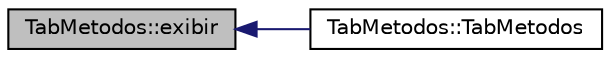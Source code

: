 digraph "TabMetodos::exibir"
{
  edge [fontname="Helvetica",fontsize="10",labelfontname="Helvetica",labelfontsize="10"];
  node [fontname="Helvetica",fontsize="10",shape=record];
  rankdir="LR";
  Node24 [label="TabMetodos::exibir",height=0.2,width=0.4,color="black", fillcolor="grey75", style="filled", fontcolor="black"];
  Node24 -> Node25 [dir="back",color="midnightblue",fontsize="10",style="solid",fontname="Helvetica"];
  Node25 [label="TabMetodos::TabMetodos",height=0.2,width=0.4,color="black", fillcolor="white", style="filled",URL="$class_tab_metodos.html#afc9c47c4b917b599b073737aa64509ae"];
}
